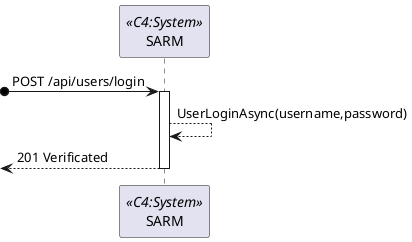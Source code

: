 @startuml ssdlevel1

participant SYS as "SARM" <<C4:System>>

?o->SYS:POST /api/users/login
activate SYS

    SYS-->SYS:UserLoginAsync(username,password)

    <--SYS:201 Verificated
deactivate SYS
@enduml